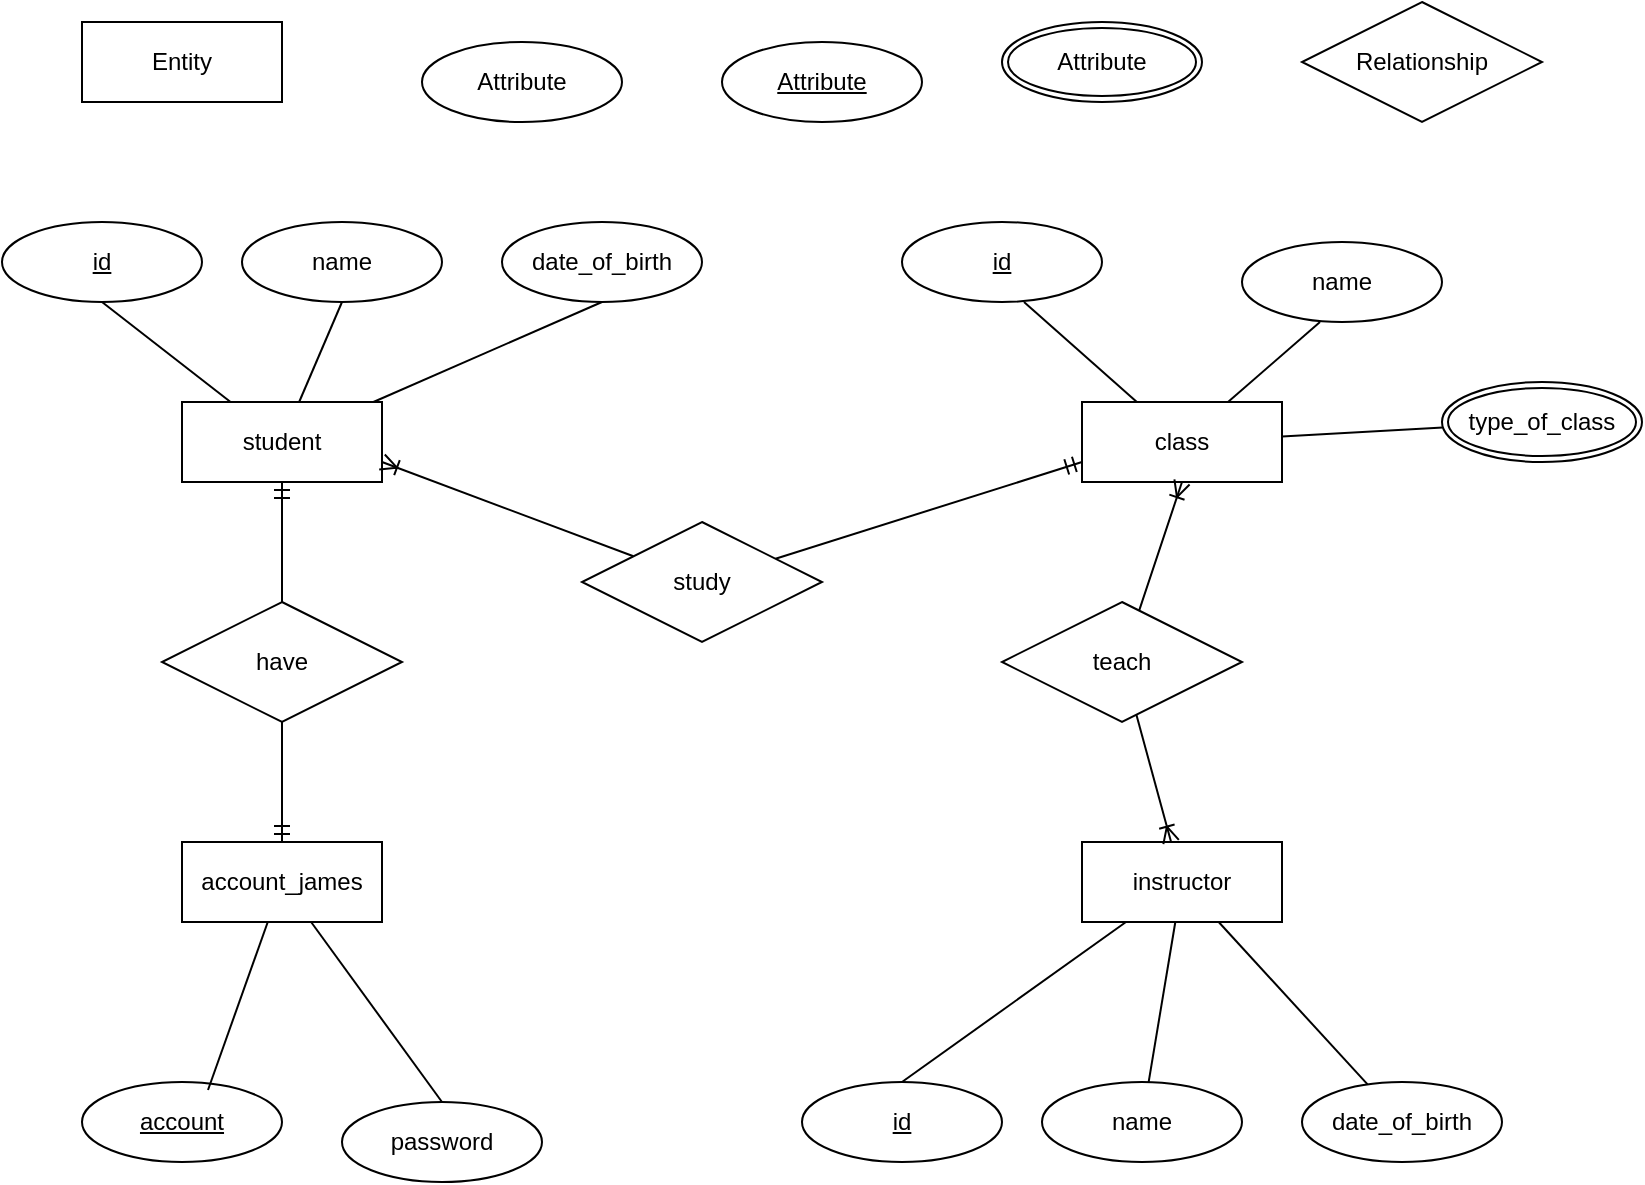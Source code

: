 <mxfile version="14.4.3" type="device"><diagram id="R2lEEEUBdFMjLlhIrx00" name="Page-1"><mxGraphModel dx="868" dy="510" grid="1" gridSize="10" guides="1" tooltips="1" connect="1" arrows="1" fold="1" page="1" pageScale="1" pageWidth="850" pageHeight="1100" math="0" shadow="0" extFonts="Permanent Marker^https://fonts.googleapis.com/css?family=Permanent+Marker"><root><mxCell id="0"/><mxCell id="1" parent="0"/><mxCell id="XaOfG2H5pUaBbgxB-2FU-1" value="Entity" style="whiteSpace=wrap;html=1;align=center;" parent="1" vertex="1"><mxGeometry x="40" y="40" width="100" height="40" as="geometry"/></mxCell><mxCell id="XaOfG2H5pUaBbgxB-2FU-2" value="account" style="ellipse;whiteSpace=wrap;html=1;align=center;fontStyle=4;" parent="1" vertex="1"><mxGeometry x="40" y="570" width="100" height="40" as="geometry"/></mxCell><mxCell id="XaOfG2H5pUaBbgxB-2FU-3" value="Relationship" style="shape=rhombus;perimeter=rhombusPerimeter;whiteSpace=wrap;html=1;align=center;" parent="1" vertex="1"><mxGeometry x="650" y="30" width="120" height="60" as="geometry"/></mxCell><mxCell id="XaOfG2H5pUaBbgxB-2FU-4" value="Attribute" style="ellipse;shape=doubleEllipse;margin=3;whiteSpace=wrap;html=1;align=center;" parent="1" vertex="1"><mxGeometry x="500" y="40" width="100" height="40" as="geometry"/></mxCell><mxCell id="XaOfG2H5pUaBbgxB-2FU-5" value="date_of_birth" style="ellipse;whiteSpace=wrap;html=1;align=center;" parent="1" vertex="1"><mxGeometry x="250" y="140" width="100" height="40" as="geometry"/></mxCell><mxCell id="bk3JSa4c6ZljJnFi8Qhp-9" style="rounded=0;orthogonalLoop=1;jettySize=auto;html=1;entryX=0.5;entryY=1;entryDx=0;entryDy=0;endArrow=none;endFill=0;" edge="1" parent="1" source="bk3JSa4c6ZljJnFi8Qhp-1" target="bk3JSa4c6ZljJnFi8Qhp-6"><mxGeometry relative="1" as="geometry"/></mxCell><mxCell id="bk3JSa4c6ZljJnFi8Qhp-10" style="edgeStyle=none;rounded=0;orthogonalLoop=1;jettySize=auto;html=1;entryX=0.5;entryY=1;entryDx=0;entryDy=0;endArrow=none;endFill=0;" edge="1" parent="1" source="bk3JSa4c6ZljJnFi8Qhp-1" target="bk3JSa4c6ZljJnFi8Qhp-7"><mxGeometry relative="1" as="geometry"/></mxCell><mxCell id="bk3JSa4c6ZljJnFi8Qhp-11" style="edgeStyle=none;rounded=0;orthogonalLoop=1;jettySize=auto;html=1;entryX=0.5;entryY=1;entryDx=0;entryDy=0;endArrow=none;endFill=0;" edge="1" parent="1" source="bk3JSa4c6ZljJnFi8Qhp-1" target="XaOfG2H5pUaBbgxB-2FU-5"><mxGeometry relative="1" as="geometry"/></mxCell><mxCell id="bk3JSa4c6ZljJnFi8Qhp-1" value="student" style="whiteSpace=wrap;html=1;align=center;" vertex="1" parent="1"><mxGeometry x="90" y="230" width="100" height="40" as="geometry"/></mxCell><mxCell id="bk3JSa4c6ZljJnFi8Qhp-15" style="edgeStyle=none;rounded=0;orthogonalLoop=1;jettySize=auto;html=1;entryX=0.61;entryY=1;entryDx=0;entryDy=0;entryPerimeter=0;endArrow=none;endFill=0;" edge="1" parent="1" source="bk3JSa4c6ZljJnFi8Qhp-2" target="bk3JSa4c6ZljJnFi8Qhp-13"><mxGeometry relative="1" as="geometry"/></mxCell><mxCell id="bk3JSa4c6ZljJnFi8Qhp-16" style="edgeStyle=none;rounded=0;orthogonalLoop=1;jettySize=auto;html=1;entryX=0.39;entryY=1;entryDx=0;entryDy=0;entryPerimeter=0;endArrow=none;endFill=0;" edge="1" parent="1" source="bk3JSa4c6ZljJnFi8Qhp-2" target="bk3JSa4c6ZljJnFi8Qhp-14"><mxGeometry relative="1" as="geometry"/></mxCell><mxCell id="bk3JSa4c6ZljJnFi8Qhp-42" style="edgeStyle=none;rounded=0;orthogonalLoop=1;jettySize=auto;html=1;endArrow=none;endFill=0;" edge="1" parent="1" source="bk3JSa4c6ZljJnFi8Qhp-2" target="bk3JSa4c6ZljJnFi8Qhp-41"><mxGeometry relative="1" as="geometry"/></mxCell><mxCell id="bk3JSa4c6ZljJnFi8Qhp-2" value="class" style="whiteSpace=wrap;html=1;align=center;" vertex="1" parent="1"><mxGeometry x="540" y="230" width="100" height="40" as="geometry"/></mxCell><mxCell id="bk3JSa4c6ZljJnFi8Qhp-29" style="edgeStyle=none;rounded=0;orthogonalLoop=1;jettySize=auto;html=1;entryX=0.63;entryY=0.1;entryDx=0;entryDy=0;entryPerimeter=0;endArrow=none;endFill=0;" edge="1" parent="1" source="bk3JSa4c6ZljJnFi8Qhp-3" target="XaOfG2H5pUaBbgxB-2FU-2"><mxGeometry relative="1" as="geometry"/></mxCell><mxCell id="bk3JSa4c6ZljJnFi8Qhp-30" style="edgeStyle=none;rounded=0;orthogonalLoop=1;jettySize=auto;html=1;entryX=0.5;entryY=0;entryDx=0;entryDy=0;endArrow=none;endFill=0;" edge="1" parent="1" source="bk3JSa4c6ZljJnFi8Qhp-3" target="bk3JSa4c6ZljJnFi8Qhp-28"><mxGeometry relative="1" as="geometry"/></mxCell><mxCell id="bk3JSa4c6ZljJnFi8Qhp-3" value="account_james" style="whiteSpace=wrap;html=1;align=center;" vertex="1" parent="1"><mxGeometry x="90" y="450" width="100" height="40" as="geometry"/></mxCell><mxCell id="bk3JSa4c6ZljJnFi8Qhp-24" style="edgeStyle=none;rounded=0;orthogonalLoop=1;jettySize=auto;html=1;entryX=0.5;entryY=0;entryDx=0;entryDy=0;endArrow=none;endFill=0;" edge="1" parent="1" source="bk3JSa4c6ZljJnFi8Qhp-5" target="bk3JSa4c6ZljJnFi8Qhp-22"><mxGeometry relative="1" as="geometry"/></mxCell><mxCell id="bk3JSa4c6ZljJnFi8Qhp-25" style="edgeStyle=none;rounded=0;orthogonalLoop=1;jettySize=auto;html=1;endArrow=none;endFill=0;" edge="1" parent="1" source="bk3JSa4c6ZljJnFi8Qhp-5" target="bk3JSa4c6ZljJnFi8Qhp-23"><mxGeometry relative="1" as="geometry"/></mxCell><mxCell id="bk3JSa4c6ZljJnFi8Qhp-26" style="edgeStyle=none;rounded=0;orthogonalLoop=1;jettySize=auto;html=1;endArrow=none;endFill=0;" edge="1" parent="1" source="bk3JSa4c6ZljJnFi8Qhp-5" target="bk3JSa4c6ZljJnFi8Qhp-21"><mxGeometry relative="1" as="geometry"/></mxCell><mxCell id="bk3JSa4c6ZljJnFi8Qhp-5" value="instructor" style="whiteSpace=wrap;html=1;align=center;" vertex="1" parent="1"><mxGeometry x="540" y="450" width="100" height="40" as="geometry"/></mxCell><mxCell id="bk3JSa4c6ZljJnFi8Qhp-6" value="id" style="ellipse;whiteSpace=wrap;html=1;align=center;fontStyle=4;" vertex="1" parent="1"><mxGeometry y="140" width="100" height="40" as="geometry"/></mxCell><mxCell id="bk3JSa4c6ZljJnFi8Qhp-7" value="name" style="ellipse;whiteSpace=wrap;html=1;align=center;" vertex="1" parent="1"><mxGeometry x="120" y="140" width="100" height="40" as="geometry"/></mxCell><mxCell id="bk3JSa4c6ZljJnFi8Qhp-8" value="Attribute" style="ellipse;whiteSpace=wrap;html=1;align=center;" vertex="1" parent="1"><mxGeometry x="210" y="50" width="100" height="40" as="geometry"/></mxCell><mxCell id="bk3JSa4c6ZljJnFi8Qhp-13" value="id" style="ellipse;whiteSpace=wrap;html=1;align=center;fontStyle=4;" vertex="1" parent="1"><mxGeometry x="450" y="140" width="100" height="40" as="geometry"/></mxCell><mxCell id="bk3JSa4c6ZljJnFi8Qhp-14" value="name" style="ellipse;whiteSpace=wrap;html=1;align=center;" vertex="1" parent="1"><mxGeometry x="620" y="150" width="100" height="40" as="geometry"/></mxCell><mxCell id="bk3JSa4c6ZljJnFi8Qhp-21" value="date_of_birth" style="ellipse;whiteSpace=wrap;html=1;align=center;" vertex="1" parent="1"><mxGeometry x="650" y="570" width="100" height="40" as="geometry"/></mxCell><mxCell id="bk3JSa4c6ZljJnFi8Qhp-22" value="id" style="ellipse;whiteSpace=wrap;html=1;align=center;fontStyle=4;" vertex="1" parent="1"><mxGeometry x="400" y="570" width="100" height="40" as="geometry"/></mxCell><mxCell id="bk3JSa4c6ZljJnFi8Qhp-23" value="name" style="ellipse;whiteSpace=wrap;html=1;align=center;" vertex="1" parent="1"><mxGeometry x="520" y="570" width="100" height="40" as="geometry"/></mxCell><mxCell id="bk3JSa4c6ZljJnFi8Qhp-27" value="Attribute" style="ellipse;whiteSpace=wrap;html=1;align=center;fontStyle=4;" vertex="1" parent="1"><mxGeometry x="360" y="50" width="100" height="40" as="geometry"/></mxCell><mxCell id="bk3JSa4c6ZljJnFi8Qhp-28" value="password" style="ellipse;whiteSpace=wrap;html=1;align=center;" vertex="1" parent="1"><mxGeometry x="170" y="580" width="100" height="40" as="geometry"/></mxCell><mxCell id="bk3JSa4c6ZljJnFi8Qhp-32" style="edgeStyle=none;rounded=0;orthogonalLoop=1;jettySize=auto;html=1;entryX=1;entryY=0.75;entryDx=0;entryDy=0;endArrow=ERoneToMany;endFill=0;" edge="1" parent="1" source="bk3JSa4c6ZljJnFi8Qhp-31" target="bk3JSa4c6ZljJnFi8Qhp-1"><mxGeometry relative="1" as="geometry"/></mxCell><mxCell id="bk3JSa4c6ZljJnFi8Qhp-33" style="edgeStyle=none;rounded=0;orthogonalLoop=1;jettySize=auto;html=1;entryX=0;entryY=0.75;entryDx=0;entryDy=0;endArrow=ERmandOne;endFill=0;" edge="1" parent="1" source="bk3JSa4c6ZljJnFi8Qhp-31" target="bk3JSa4c6ZljJnFi8Qhp-2"><mxGeometry relative="1" as="geometry"/></mxCell><mxCell id="bk3JSa4c6ZljJnFi8Qhp-31" value="study" style="shape=rhombus;perimeter=rhombusPerimeter;whiteSpace=wrap;html=1;align=center;" vertex="1" parent="1"><mxGeometry x="290" y="290" width="120" height="60" as="geometry"/></mxCell><mxCell id="bk3JSa4c6ZljJnFi8Qhp-36" style="edgeStyle=none;rounded=0;orthogonalLoop=1;jettySize=auto;html=1;entryX=0.5;entryY=1;entryDx=0;entryDy=0;endArrow=ERmandOne;endFill=0;" edge="1" parent="1" source="bk3JSa4c6ZljJnFi8Qhp-35" target="bk3JSa4c6ZljJnFi8Qhp-1"><mxGeometry relative="1" as="geometry"/></mxCell><mxCell id="bk3JSa4c6ZljJnFi8Qhp-37" style="edgeStyle=none;rounded=0;orthogonalLoop=1;jettySize=auto;html=1;exitX=0.5;exitY=1;exitDx=0;exitDy=0;endArrow=ERmandOne;endFill=0;" edge="1" parent="1" source="bk3JSa4c6ZljJnFi8Qhp-35" target="bk3JSa4c6ZljJnFi8Qhp-3"><mxGeometry relative="1" as="geometry"/></mxCell><mxCell id="bk3JSa4c6ZljJnFi8Qhp-35" value="have" style="shape=rhombus;perimeter=rhombusPerimeter;whiteSpace=wrap;html=1;align=center;" vertex="1" parent="1"><mxGeometry x="80" y="330" width="120" height="60" as="geometry"/></mxCell><mxCell id="bk3JSa4c6ZljJnFi8Qhp-39" style="edgeStyle=none;rounded=0;orthogonalLoop=1;jettySize=auto;html=1;entryX=0.5;entryY=1;entryDx=0;entryDy=0;endArrow=ERoneToMany;endFill=0;" edge="1" parent="1" source="bk3JSa4c6ZljJnFi8Qhp-38" target="bk3JSa4c6ZljJnFi8Qhp-2"><mxGeometry relative="1" as="geometry"/></mxCell><mxCell id="bk3JSa4c6ZljJnFi8Qhp-40" style="edgeStyle=none;rounded=0;orthogonalLoop=1;jettySize=auto;html=1;endArrow=ERoneToMany;endFill=0;" edge="1" parent="1" source="bk3JSa4c6ZljJnFi8Qhp-38" target="bk3JSa4c6ZljJnFi8Qhp-5"><mxGeometry relative="1" as="geometry"/></mxCell><mxCell id="bk3JSa4c6ZljJnFi8Qhp-38" value="teach" style="shape=rhombus;perimeter=rhombusPerimeter;whiteSpace=wrap;html=1;align=center;" vertex="1" parent="1"><mxGeometry x="500" y="330" width="120" height="60" as="geometry"/></mxCell><mxCell id="bk3JSa4c6ZljJnFi8Qhp-41" value="type_of_class" style="ellipse;shape=doubleEllipse;margin=3;whiteSpace=wrap;html=1;align=center;" vertex="1" parent="1"><mxGeometry x="720" y="220" width="100" height="40" as="geometry"/></mxCell></root></mxGraphModel></diagram></mxfile>